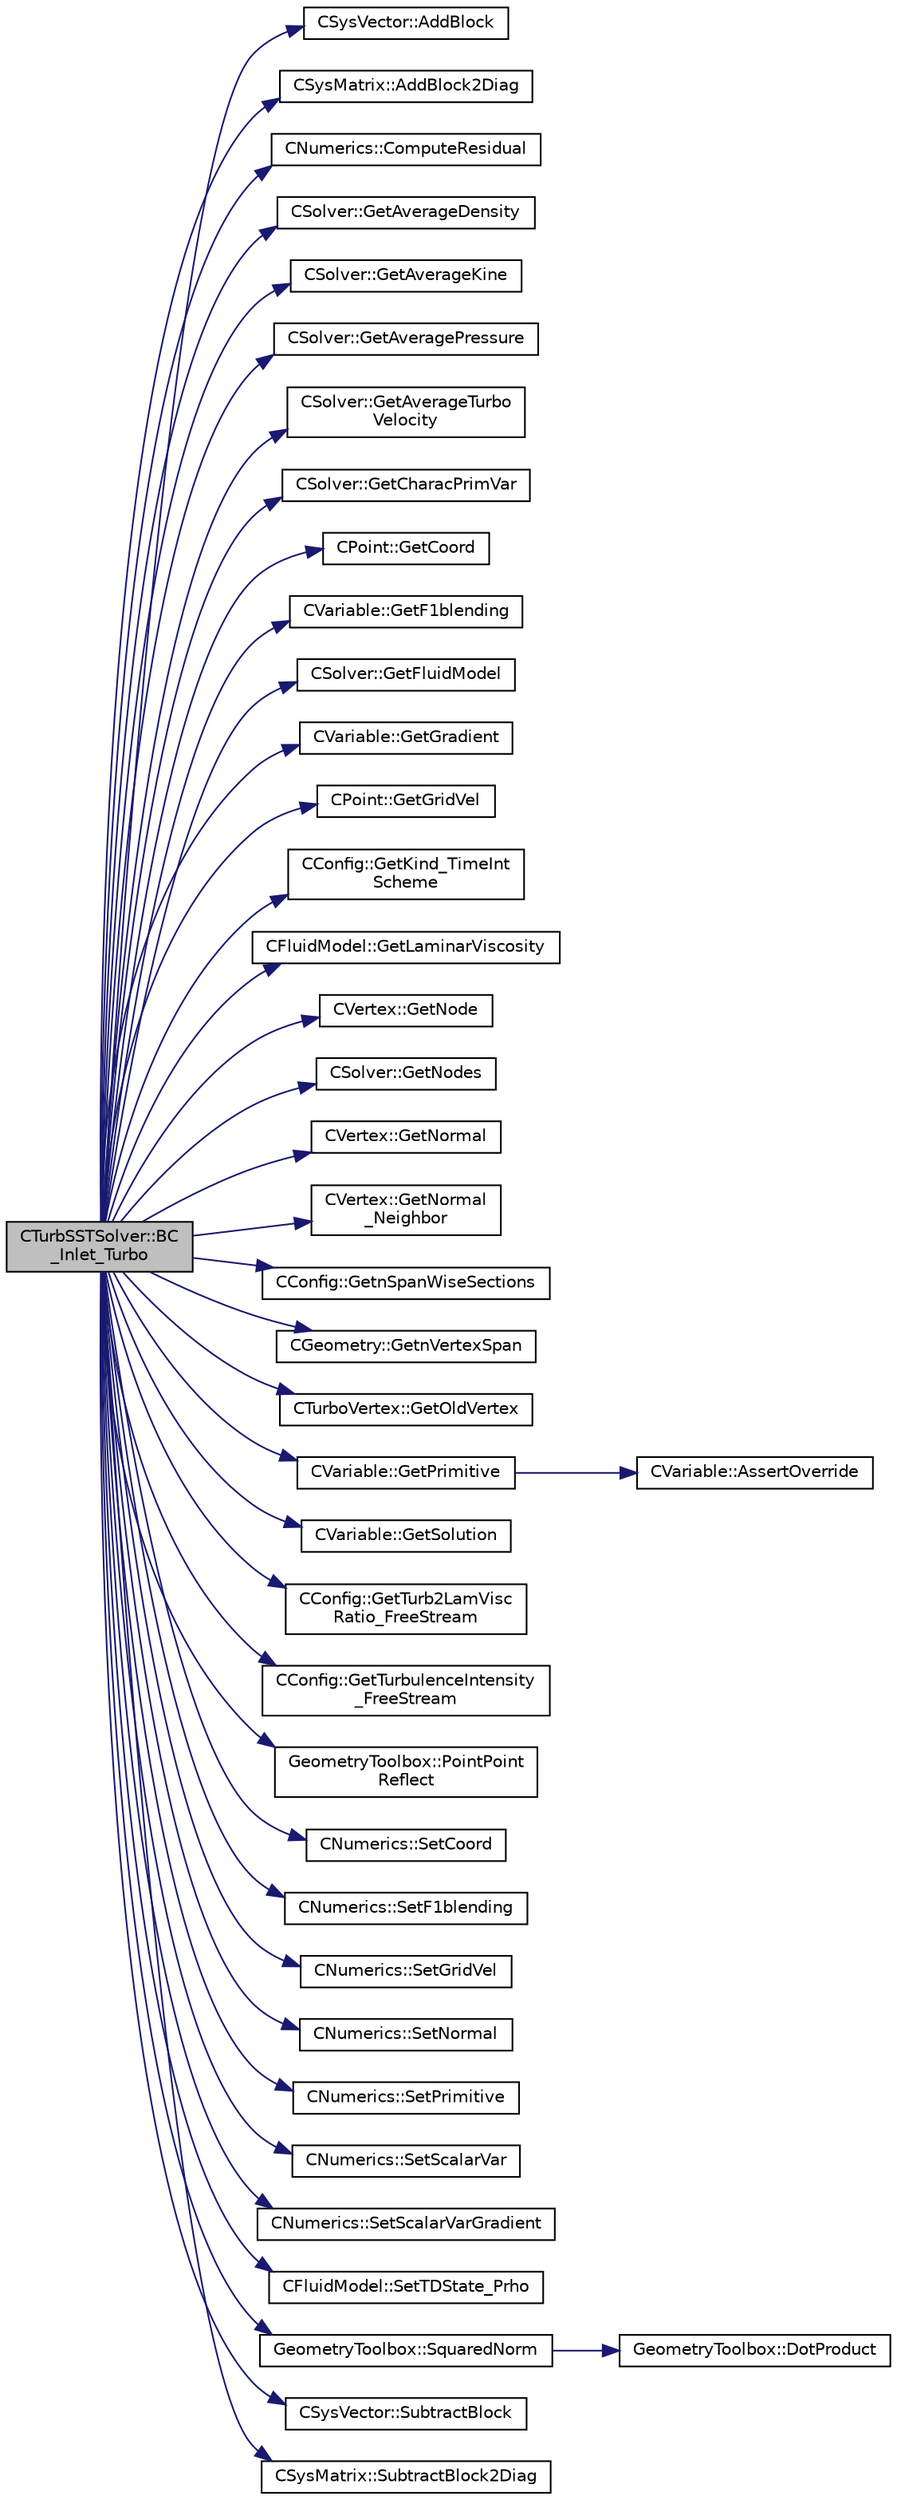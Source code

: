 digraph "CTurbSSTSolver::BC_Inlet_Turbo"
{
 // LATEX_PDF_SIZE
  edge [fontname="Helvetica",fontsize="10",labelfontname="Helvetica",labelfontsize="10"];
  node [fontname="Helvetica",fontsize="10",shape=record];
  rankdir="LR";
  Node1 [label="CTurbSSTSolver::BC\l_Inlet_Turbo",height=0.2,width=0.4,color="black", fillcolor="grey75", style="filled", fontcolor="black",tooltip="Impose the inlet boundary condition."];
  Node1 -> Node2 [color="midnightblue",fontsize="10",style="solid",fontname="Helvetica"];
  Node2 [label="CSysVector::AddBlock",height=0.2,width=0.4,color="black", fillcolor="white", style="filled",URL="$classCSysVector.html#aa463275cba394503a9778529fdaa4494",tooltip="Add \"block\" to the vector, see SetBlock."];
  Node1 -> Node3 [color="midnightblue",fontsize="10",style="solid",fontname="Helvetica"];
  Node3 [label="CSysMatrix::AddBlock2Diag",height=0.2,width=0.4,color="black", fillcolor="white", style="filled",URL="$classCSysMatrix.html#a5a4ef7eeb7f009450f575660108ed7be",tooltip="Non overwrite version of SetBlock2Diag, also with scaling."];
  Node1 -> Node4 [color="midnightblue",fontsize="10",style="solid",fontname="Helvetica"];
  Node4 [label="CNumerics::ComputeResidual",height=0.2,width=0.4,color="black", fillcolor="white", style="filled",URL="$classCNumerics.html#aa0ca13663a047ef2640b377b33875e29",tooltip="Compute the numerical residual."];
  Node1 -> Node5 [color="midnightblue",fontsize="10",style="solid",fontname="Helvetica"];
  Node5 [label="CSolver::GetAverageDensity",height=0.2,width=0.4,color="black", fillcolor="white", style="filled",URL="$classCSolver.html#aad101ce552d20296ad558407096c90a9",tooltip="A virtual member."];
  Node1 -> Node6 [color="midnightblue",fontsize="10",style="solid",fontname="Helvetica"];
  Node6 [label="CSolver::GetAverageKine",height=0.2,width=0.4,color="black", fillcolor="white", style="filled",URL="$classCSolver.html#a46d0aa6393e6ede628db41a4b70b6d7e",tooltip="A virtual member."];
  Node1 -> Node7 [color="midnightblue",fontsize="10",style="solid",fontname="Helvetica"];
  Node7 [label="CSolver::GetAveragePressure",height=0.2,width=0.4,color="black", fillcolor="white", style="filled",URL="$classCSolver.html#a518cb7849f092b7d3cdb11d8122c87e4",tooltip="A virtual member."];
  Node1 -> Node8 [color="midnightblue",fontsize="10",style="solid",fontname="Helvetica"];
  Node8 [label="CSolver::GetAverageTurbo\lVelocity",height=0.2,width=0.4,color="black", fillcolor="white", style="filled",URL="$classCSolver.html#af97ace4956ef36bea8b9c7dce22d711b",tooltip="A virtual member."];
  Node1 -> Node9 [color="midnightblue",fontsize="10",style="solid",fontname="Helvetica"];
  Node9 [label="CSolver::GetCharacPrimVar",height=0.2,width=0.4,color="black", fillcolor="white", style="filled",URL="$classCSolver.html#a7a7d35d9dfcf55d7b8fa971e564b0141",tooltip="A virtual member."];
  Node1 -> Node10 [color="midnightblue",fontsize="10",style="solid",fontname="Helvetica"];
  Node10 [label="CPoint::GetCoord",height=0.2,width=0.4,color="black", fillcolor="white", style="filled",URL="$classCPoint.html#ab16c29dd03911529cd73bf467c313179",tooltip="Get the coordinates dor the control volume."];
  Node1 -> Node11 [color="midnightblue",fontsize="10",style="solid",fontname="Helvetica"];
  Node11 [label="CVariable::GetF1blending",height=0.2,width=0.4,color="black", fillcolor="white", style="filled",URL="$classCVariable.html#a8917b262cfd00020b568078370fe914a",tooltip="Get the first blending function of the SST model."];
  Node1 -> Node12 [color="midnightblue",fontsize="10",style="solid",fontname="Helvetica"];
  Node12 [label="CSolver::GetFluidModel",height=0.2,width=0.4,color="black", fillcolor="white", style="filled",URL="$classCSolver.html#a7eb250c0477fe06693a3904c2ecfc7ca",tooltip="Compute the pressure at the infinity."];
  Node1 -> Node13 [color="midnightblue",fontsize="10",style="solid",fontname="Helvetica"];
  Node13 [label="CVariable::GetGradient",height=0.2,width=0.4,color="black", fillcolor="white", style="filled",URL="$classCVariable.html#a07d4f954fe5a79e6f85adab3d462d73c",tooltip="Get the gradient of the entire solution."];
  Node1 -> Node14 [color="midnightblue",fontsize="10",style="solid",fontname="Helvetica"];
  Node14 [label="CPoint::GetGridVel",height=0.2,width=0.4,color="black", fillcolor="white", style="filled",URL="$classCPoint.html#a65d855a9c2ad2971546038b34acd5b92",tooltip="Get the value of the grid velocity at the point."];
  Node1 -> Node15 [color="midnightblue",fontsize="10",style="solid",fontname="Helvetica"];
  Node15 [label="CConfig::GetKind_TimeInt\lScheme",height=0.2,width=0.4,color="black", fillcolor="white", style="filled",URL="$classCConfig.html#ad16f71356f146b530fb1fbb45444525c",tooltip="Get the kind of time integration method."];
  Node1 -> Node16 [color="midnightblue",fontsize="10",style="solid",fontname="Helvetica"];
  Node16 [label="CFluidModel::GetLaminarViscosity",height=0.2,width=0.4,color="black", fillcolor="white", style="filled",URL="$classCFluidModel.html#ad0e35cb58779dc8fe3265c85b6c29905",tooltip="Get fluid dynamic viscosity."];
  Node1 -> Node17 [color="midnightblue",fontsize="10",style="solid",fontname="Helvetica"];
  Node17 [label="CVertex::GetNode",height=0.2,width=0.4,color="black", fillcolor="white", style="filled",URL="$classCVertex.html#ad568da06e7191358d3a09a1bee71cdb5",tooltip="Get the node of the vertex."];
  Node1 -> Node18 [color="midnightblue",fontsize="10",style="solid",fontname="Helvetica"];
  Node18 [label="CSolver::GetNodes",height=0.2,width=0.4,color="black", fillcolor="white", style="filled",URL="$classCSolver.html#af3198e52a2ea377bb765647b5e697197",tooltip="Allow outside access to the nodes of the solver, containing conservatives, primitives,..."];
  Node1 -> Node19 [color="midnightblue",fontsize="10",style="solid",fontname="Helvetica"];
  Node19 [label="CVertex::GetNormal",height=0.2,width=0.4,color="black", fillcolor="white", style="filled",URL="$classCVertex.html#a57cacfe764770e6c0e54c278cb584f7c",tooltip="Copy the the normal vector of a face."];
  Node1 -> Node20 [color="midnightblue",fontsize="10",style="solid",fontname="Helvetica"];
  Node20 [label="CVertex::GetNormal\l_Neighbor",height=0.2,width=0.4,color="black", fillcolor="white", style="filled",URL="$classCVertex.html#ab8b0e96f9384b0a861c7a70616976b75",tooltip="Get the value of the closest neighbor."];
  Node1 -> Node21 [color="midnightblue",fontsize="10",style="solid",fontname="Helvetica"];
  Node21 [label="CConfig::GetnSpanWiseSections",height=0.2,width=0.4,color="black", fillcolor="white", style="filled",URL="$classCConfig.html#a50c6d8787325e09d732ecb9c4af96e93",tooltip="number span-wise sections to compute 3D BC and performance for turbomachinery."];
  Node1 -> Node22 [color="midnightblue",fontsize="10",style="solid",fontname="Helvetica"];
  Node22 [label="CGeometry::GetnVertexSpan",height=0.2,width=0.4,color="black", fillcolor="white", style="filled",URL="$classCGeometry.html#a81c34ad0099221f81fb0beb88f994148",tooltip="Get number of vertices."];
  Node1 -> Node23 [color="midnightblue",fontsize="10",style="solid",fontname="Helvetica"];
  Node23 [label="CTurboVertex::GetOldVertex",height=0.2,width=0.4,color="black", fillcolor="white", style="filled",URL="$classCTurboVertex.html#a08c5fb32bf5526bbe8b3f238b63122cd",tooltip="retrieve vertex value not ordered."];
  Node1 -> Node24 [color="midnightblue",fontsize="10",style="solid",fontname="Helvetica"];
  Node24 [label="CVariable::GetPrimitive",height=0.2,width=0.4,color="black", fillcolor="white", style="filled",URL="$classCVariable.html#a634a803b0d397aec7a44420cd5159079",tooltip="Get the primitive variables for all points."];
  Node24 -> Node25 [color="midnightblue",fontsize="10",style="solid",fontname="Helvetica"];
  Node25 [label="CVariable::AssertOverride",height=0.2,width=0.4,color="black", fillcolor="white", style="filled",URL="$classCVariable.html#a57eb0e83f25f08d544f92b75e3f8b617",tooltip=" "];
  Node1 -> Node26 [color="midnightblue",fontsize="10",style="solid",fontname="Helvetica"];
  Node26 [label="CVariable::GetSolution",height=0.2,width=0.4,color="black", fillcolor="white", style="filled",URL="$classCVariable.html#a261483e39c23c1de7cb9aea7e917c121",tooltip="Get the solution."];
  Node1 -> Node27 [color="midnightblue",fontsize="10",style="solid",fontname="Helvetica"];
  Node27 [label="CConfig::GetTurb2LamVisc\lRatio_FreeStream",height=0.2,width=0.4,color="black", fillcolor="white", style="filled",URL="$classCConfig.html#a093bd78e6ec9fc2a7d66c5b4a0538783",tooltip="Get the value of the turbulent to laminar viscosity ratio."];
  Node1 -> Node28 [color="midnightblue",fontsize="10",style="solid",fontname="Helvetica"];
  Node28 [label="CConfig::GetTurbulenceIntensity\l_FreeStream",height=0.2,width=0.4,color="black", fillcolor="white", style="filled",URL="$classCConfig.html#aadb724c1c3ee281833ed900fb9f1c066",tooltip="Get the value of the non-dimensionalized freestream turbulence intensity."];
  Node1 -> Node29 [color="midnightblue",fontsize="10",style="solid",fontname="Helvetica"];
  Node29 [label="GeometryToolbox::PointPoint\lReflect",height=0.2,width=0.4,color="black", fillcolor="white", style="filled",URL="$group__GeometryToolbox.html#gaff34e6c096a3c354c2b223713ca09095",tooltip="Reflect a at b: c = 2*b - a."];
  Node1 -> Node30 [color="midnightblue",fontsize="10",style="solid",fontname="Helvetica"];
  Node30 [label="CNumerics::SetCoord",height=0.2,width=0.4,color="black", fillcolor="white", style="filled",URL="$classCNumerics.html#a6ca4a8e17d68ea63f1dba96cd5f2967d",tooltip="Set coordinates of the points."];
  Node1 -> Node31 [color="midnightblue",fontsize="10",style="solid",fontname="Helvetica"];
  Node31 [label="CNumerics::SetF1blending",height=0.2,width=0.4,color="black", fillcolor="white", style="filled",URL="$classCNumerics.html#a24166c99ca7f8f2d66e957a15519e7a1",tooltip="Set the value of the first blending function."];
  Node1 -> Node32 [color="midnightblue",fontsize="10",style="solid",fontname="Helvetica"];
  Node32 [label="CNumerics::SetGridVel",height=0.2,width=0.4,color="black", fillcolor="white", style="filled",URL="$classCNumerics.html#a3f116b5718153aefee7a22735797af29",tooltip="Set the velocity of the computational grid."];
  Node1 -> Node33 [color="midnightblue",fontsize="10",style="solid",fontname="Helvetica"];
  Node33 [label="CNumerics::SetNormal",height=0.2,width=0.4,color="black", fillcolor="white", style="filled",URL="$classCNumerics.html#a93fd2262832ae5081317548f2f9cdbb3",tooltip="Set the value of the normal vector to the face between two points."];
  Node1 -> Node34 [color="midnightblue",fontsize="10",style="solid",fontname="Helvetica"];
  Node34 [label="CNumerics::SetPrimitive",height=0.2,width=0.4,color="black", fillcolor="white", style="filled",URL="$classCNumerics.html#a028c500ba7ce96d3af061fc8218f76f1",tooltip="Set the value of the primitive variables."];
  Node1 -> Node35 [color="midnightblue",fontsize="10",style="solid",fontname="Helvetica"];
  Node35 [label="CNumerics::SetScalarVar",height=0.2,width=0.4,color="black", fillcolor="white", style="filled",URL="$classCNumerics.html#a6e1c4dea51983cbe489762bd43bae41d",tooltip="Set the value of the scalar variable."];
  Node1 -> Node36 [color="midnightblue",fontsize="10",style="solid",fontname="Helvetica"];
  Node36 [label="CNumerics::SetScalarVarGradient",height=0.2,width=0.4,color="black", fillcolor="white", style="filled",URL="$classCNumerics.html#a8c5ce8e8a1cb2c0bb03bf408d9a80d68",tooltip="Set the gradient of the scalar variables."];
  Node1 -> Node37 [color="midnightblue",fontsize="10",style="solid",fontname="Helvetica"];
  Node37 [label="CFluidModel::SetTDState_Prho",height=0.2,width=0.4,color="black", fillcolor="white", style="filled",URL="$classCFluidModel.html#a7748f80460e9a907b0d0002e98d4d281",tooltip="virtual member that would be different for each gas model implemented"];
  Node1 -> Node38 [color="midnightblue",fontsize="10",style="solid",fontname="Helvetica"];
  Node38 [label="GeometryToolbox::SquaredNorm",height=0.2,width=0.4,color="black", fillcolor="white", style="filled",URL="$group__GeometryToolbox.html#ga98c9b9314cc6352c9bba49b8cfb4b056",tooltip=" "];
  Node38 -> Node39 [color="midnightblue",fontsize="10",style="solid",fontname="Helvetica"];
  Node39 [label="GeometryToolbox::DotProduct",height=0.2,width=0.4,color="black", fillcolor="white", style="filled",URL="$group__GeometryToolbox.html#ga7ec3e1e20fab73dbf0159fe38492cc89",tooltip=" "];
  Node1 -> Node40 [color="midnightblue",fontsize="10",style="solid",fontname="Helvetica"];
  Node40 [label="CSysVector::SubtractBlock",height=0.2,width=0.4,color="black", fillcolor="white", style="filled",URL="$classCSysVector.html#a71ea6ec1ebdb77535b976bb40e7659a6",tooltip="Subtract \"block\" from the vector, see AddBlock."];
  Node1 -> Node41 [color="midnightblue",fontsize="10",style="solid",fontname="Helvetica"];
  Node41 [label="CSysMatrix::SubtractBlock2Diag",height=0.2,width=0.4,color="black", fillcolor="white", style="filled",URL="$classCSysMatrix.html#a423b77066cf386dd6e4b95a656e4aadb",tooltip="Short-hand to AddBlock2Diag with alpha = -1, i.e. subtracts from the current diagonal."];
}
